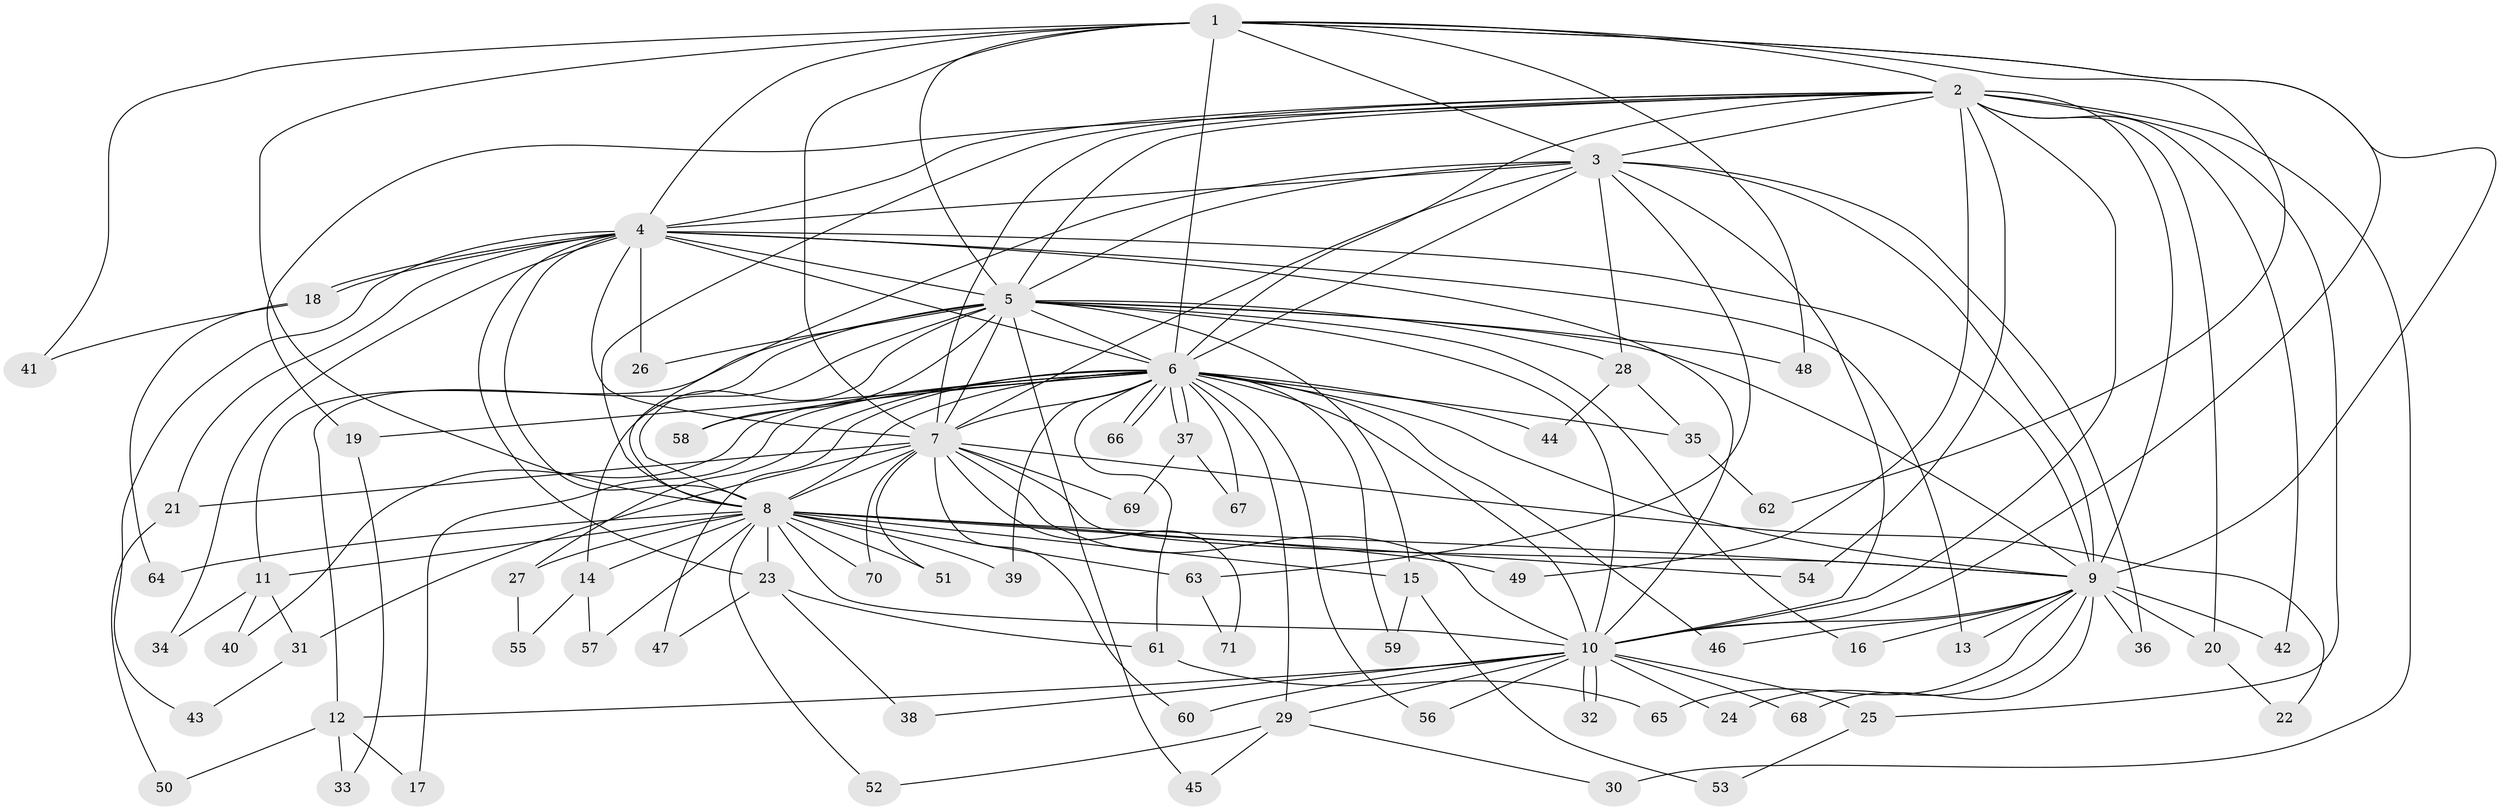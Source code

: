 // coarse degree distribution, {9: 0.018518518518518517, 13: 0.037037037037037035, 18: 0.018518518518518517, 22: 0.037037037037037035, 25: 0.018518518518518517, 15: 0.018518518518518517, 5: 0.05555555555555555, 4: 0.09259259259259259, 2: 0.5555555555555556, 3: 0.12962962962962962, 1: 0.018518518518518517}
// Generated by graph-tools (version 1.1) at 2025/23/03/03/25 07:23:39]
// undirected, 71 vertices, 167 edges
graph export_dot {
graph [start="1"]
  node [color=gray90,style=filled];
  1;
  2;
  3;
  4;
  5;
  6;
  7;
  8;
  9;
  10;
  11;
  12;
  13;
  14;
  15;
  16;
  17;
  18;
  19;
  20;
  21;
  22;
  23;
  24;
  25;
  26;
  27;
  28;
  29;
  30;
  31;
  32;
  33;
  34;
  35;
  36;
  37;
  38;
  39;
  40;
  41;
  42;
  43;
  44;
  45;
  46;
  47;
  48;
  49;
  50;
  51;
  52;
  53;
  54;
  55;
  56;
  57;
  58;
  59;
  60;
  61;
  62;
  63;
  64;
  65;
  66;
  67;
  68;
  69;
  70;
  71;
  1 -- 2;
  1 -- 3;
  1 -- 4;
  1 -- 5;
  1 -- 6;
  1 -- 7;
  1 -- 8;
  1 -- 9;
  1 -- 10;
  1 -- 41;
  1 -- 48;
  1 -- 62;
  2 -- 3;
  2 -- 4;
  2 -- 5;
  2 -- 6;
  2 -- 7;
  2 -- 8;
  2 -- 9;
  2 -- 10;
  2 -- 19;
  2 -- 20;
  2 -- 25;
  2 -- 30;
  2 -- 42;
  2 -- 49;
  2 -- 54;
  3 -- 4;
  3 -- 5;
  3 -- 6;
  3 -- 7;
  3 -- 8;
  3 -- 9;
  3 -- 10;
  3 -- 28;
  3 -- 36;
  3 -- 63;
  4 -- 5;
  4 -- 6;
  4 -- 7;
  4 -- 8;
  4 -- 9;
  4 -- 10;
  4 -- 13;
  4 -- 18;
  4 -- 18;
  4 -- 21;
  4 -- 23;
  4 -- 26;
  4 -- 34;
  4 -- 43;
  5 -- 6;
  5 -- 7;
  5 -- 8;
  5 -- 9;
  5 -- 10;
  5 -- 11;
  5 -- 12;
  5 -- 14;
  5 -- 15;
  5 -- 16;
  5 -- 26;
  5 -- 28;
  5 -- 45;
  5 -- 48;
  5 -- 58;
  6 -- 7;
  6 -- 8;
  6 -- 9;
  6 -- 10;
  6 -- 17;
  6 -- 19;
  6 -- 27;
  6 -- 29;
  6 -- 35;
  6 -- 37;
  6 -- 37;
  6 -- 39;
  6 -- 40;
  6 -- 44;
  6 -- 46;
  6 -- 47;
  6 -- 56;
  6 -- 58;
  6 -- 59;
  6 -- 61;
  6 -- 66;
  6 -- 66;
  6 -- 67;
  7 -- 8;
  7 -- 9;
  7 -- 10;
  7 -- 21;
  7 -- 22;
  7 -- 31;
  7 -- 51;
  7 -- 60;
  7 -- 69;
  7 -- 70;
  7 -- 71;
  8 -- 9;
  8 -- 10;
  8 -- 11;
  8 -- 14;
  8 -- 15;
  8 -- 23;
  8 -- 27;
  8 -- 39;
  8 -- 49;
  8 -- 51;
  8 -- 52;
  8 -- 54;
  8 -- 57;
  8 -- 63;
  8 -- 64;
  8 -- 70;
  9 -- 10;
  9 -- 13;
  9 -- 16;
  9 -- 20;
  9 -- 24;
  9 -- 36;
  9 -- 42;
  9 -- 46;
  9 -- 65;
  9 -- 68;
  10 -- 12;
  10 -- 24;
  10 -- 25;
  10 -- 29;
  10 -- 32;
  10 -- 32;
  10 -- 38;
  10 -- 56;
  10 -- 60;
  10 -- 68;
  11 -- 31;
  11 -- 34;
  11 -- 40;
  12 -- 17;
  12 -- 33;
  12 -- 50;
  14 -- 55;
  14 -- 57;
  15 -- 53;
  15 -- 59;
  18 -- 41;
  18 -- 64;
  19 -- 33;
  20 -- 22;
  21 -- 50;
  23 -- 38;
  23 -- 47;
  23 -- 61;
  25 -- 53;
  27 -- 55;
  28 -- 35;
  28 -- 44;
  29 -- 30;
  29 -- 45;
  29 -- 52;
  31 -- 43;
  35 -- 62;
  37 -- 67;
  37 -- 69;
  61 -- 65;
  63 -- 71;
}
